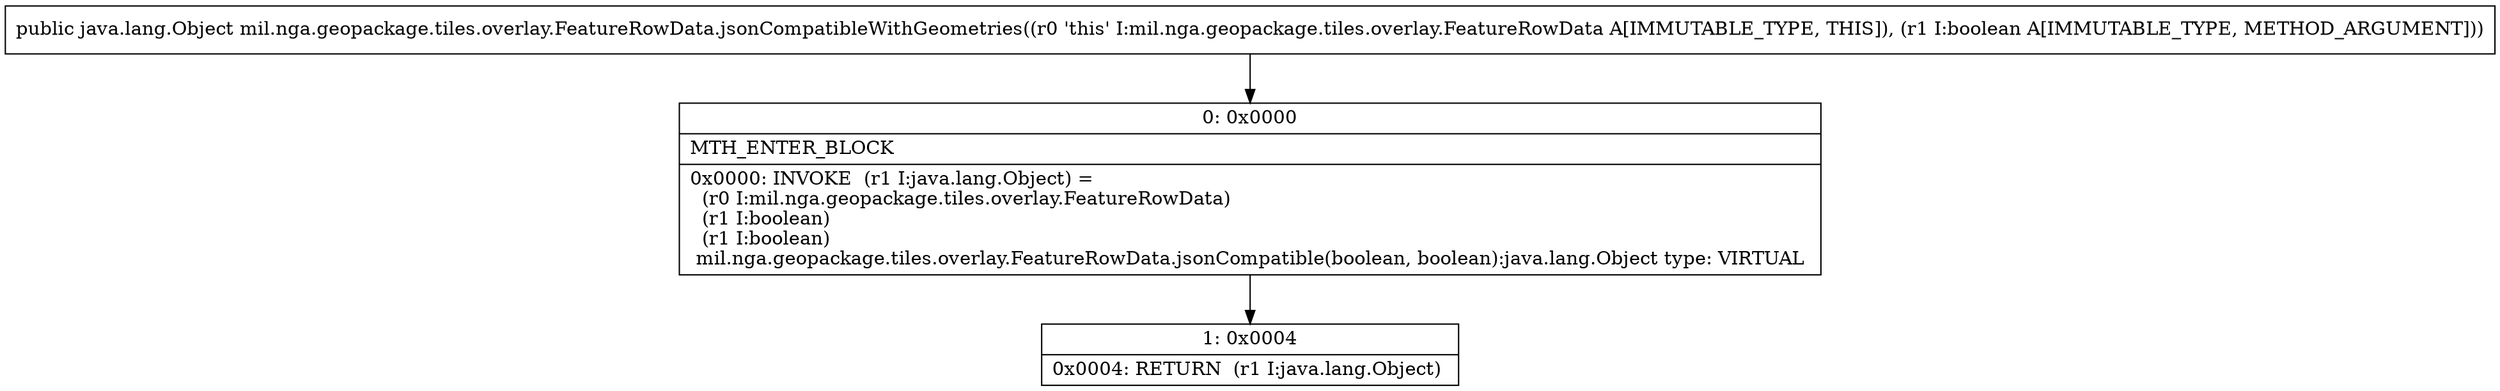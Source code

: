 digraph "CFG formil.nga.geopackage.tiles.overlay.FeatureRowData.jsonCompatibleWithGeometries(Z)Ljava\/lang\/Object;" {
Node_0 [shape=record,label="{0\:\ 0x0000|MTH_ENTER_BLOCK\l|0x0000: INVOKE  (r1 I:java.lang.Object) = \l  (r0 I:mil.nga.geopackage.tiles.overlay.FeatureRowData)\l  (r1 I:boolean)\l  (r1 I:boolean)\l mil.nga.geopackage.tiles.overlay.FeatureRowData.jsonCompatible(boolean, boolean):java.lang.Object type: VIRTUAL \l}"];
Node_1 [shape=record,label="{1\:\ 0x0004|0x0004: RETURN  (r1 I:java.lang.Object) \l}"];
MethodNode[shape=record,label="{public java.lang.Object mil.nga.geopackage.tiles.overlay.FeatureRowData.jsonCompatibleWithGeometries((r0 'this' I:mil.nga.geopackage.tiles.overlay.FeatureRowData A[IMMUTABLE_TYPE, THIS]), (r1 I:boolean A[IMMUTABLE_TYPE, METHOD_ARGUMENT])) }"];
MethodNode -> Node_0;
Node_0 -> Node_1;
}

